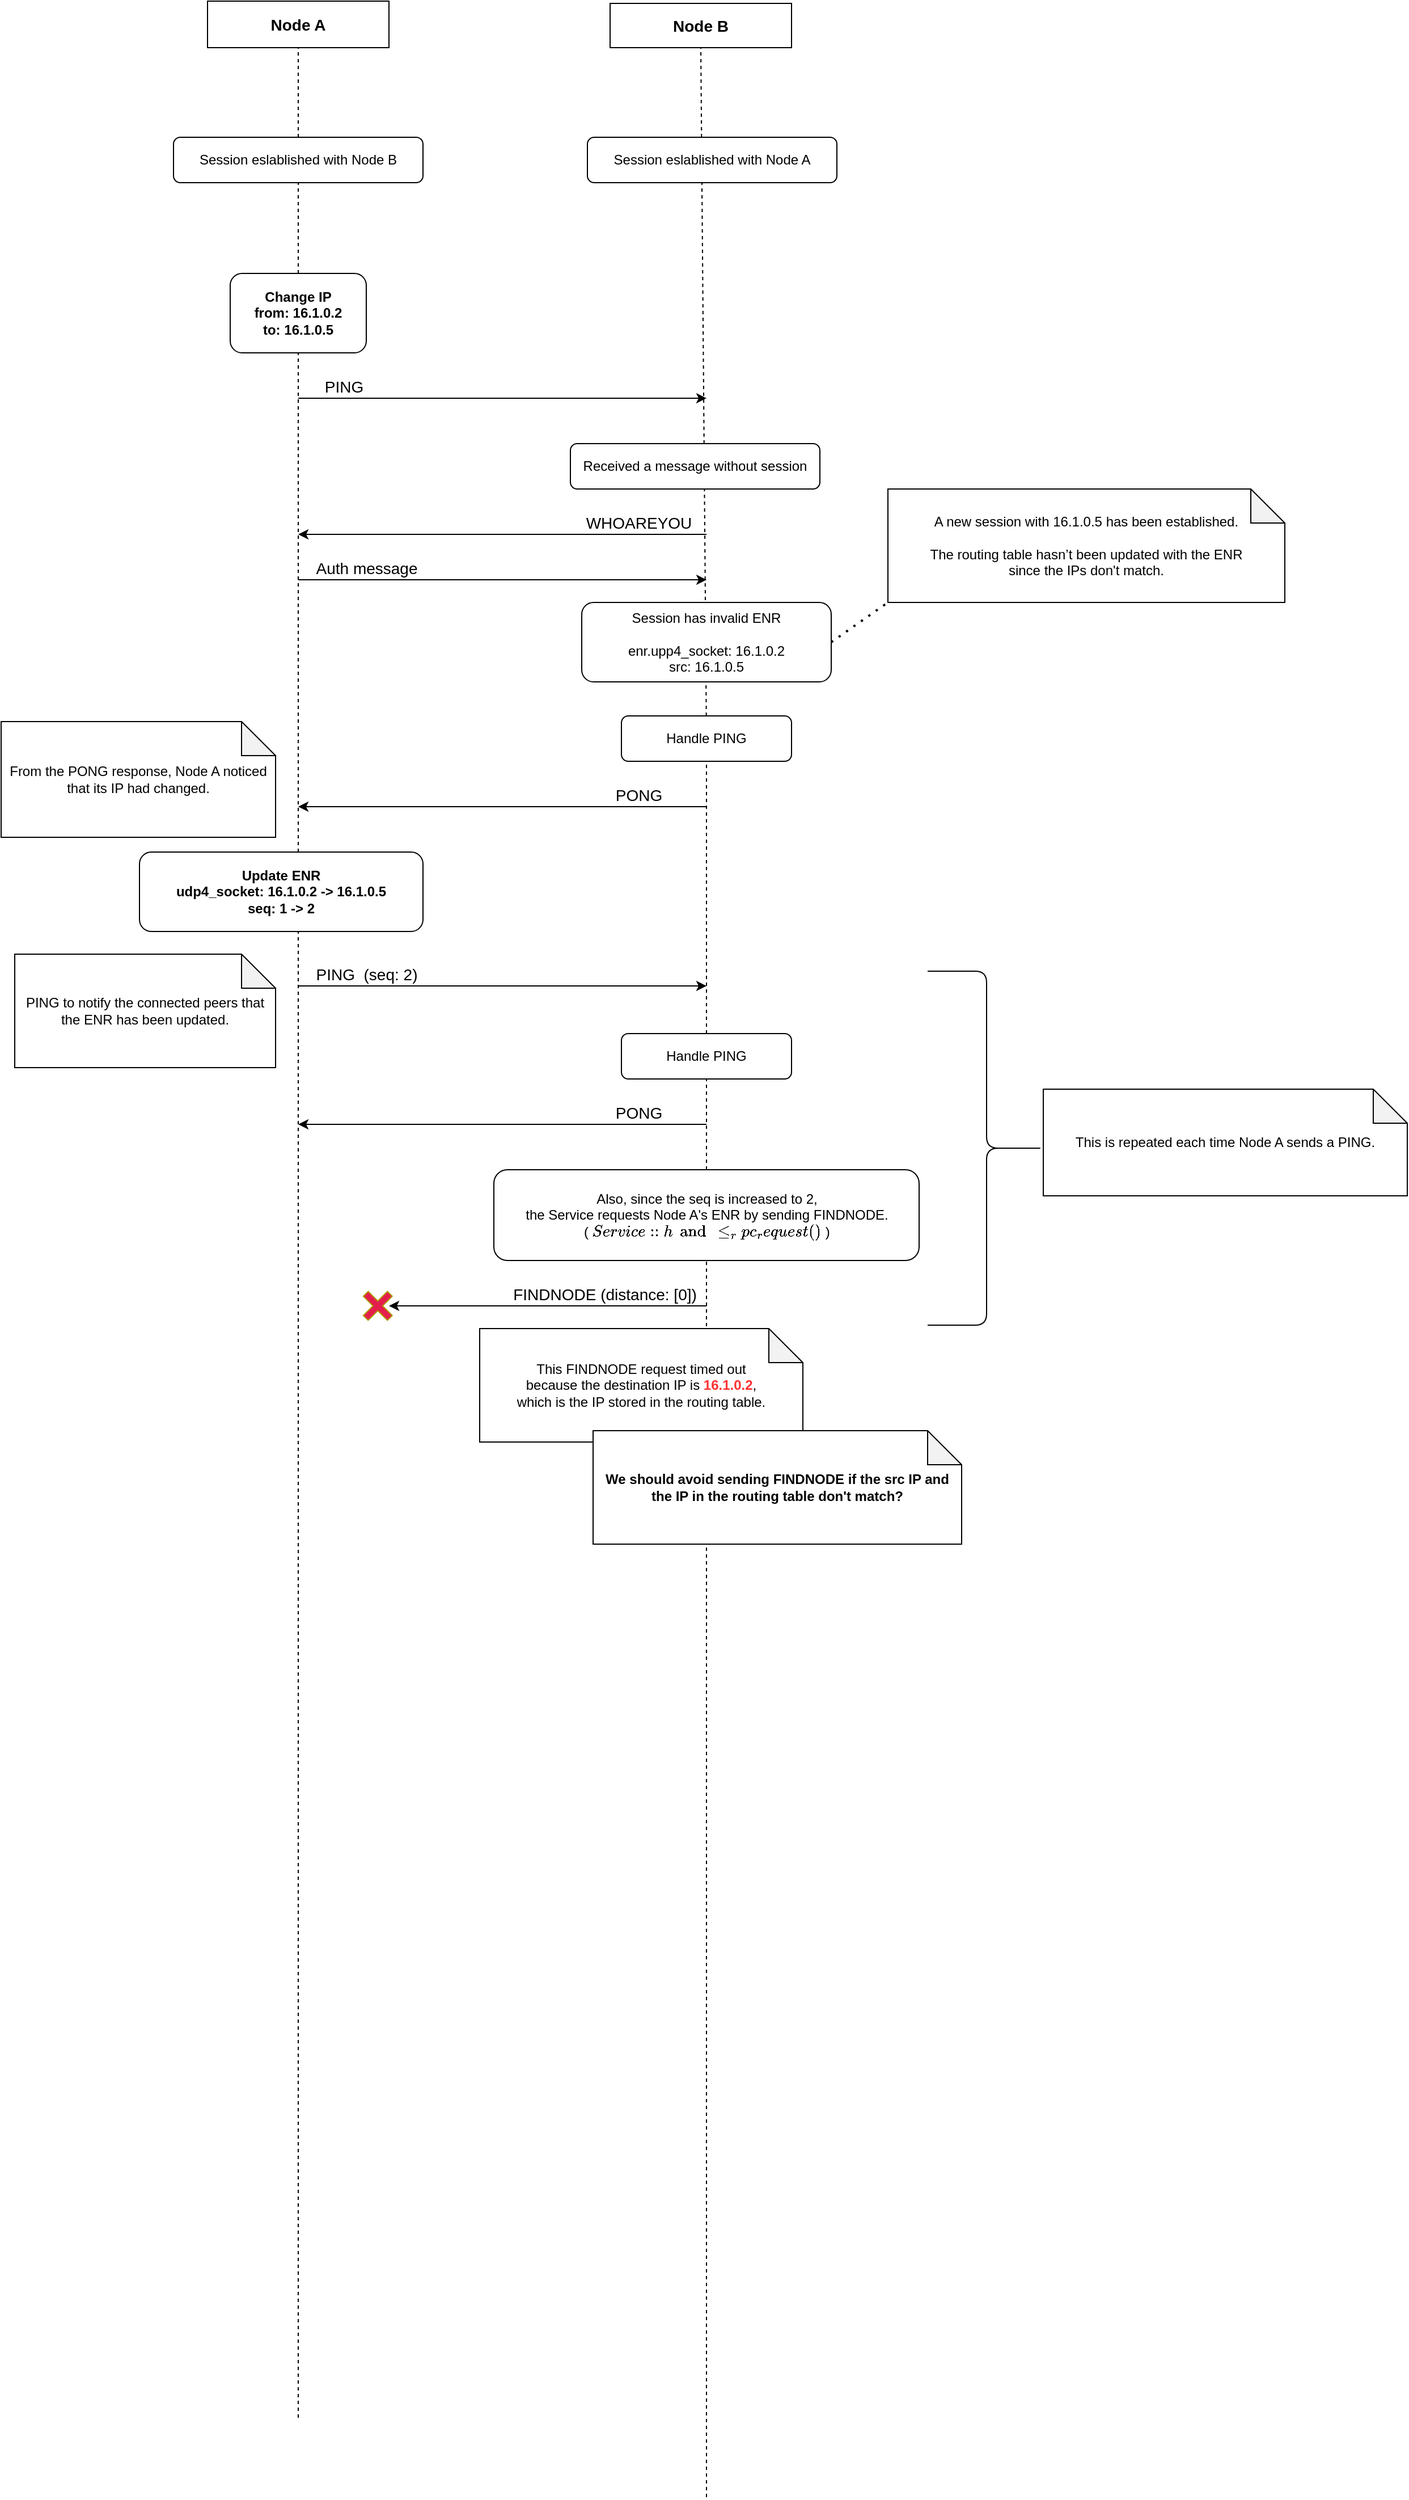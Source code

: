 <mxfile>
    <diagram id="ExdccTZqctQwAvQB16s_" name="Page-1">
        <mxGraphModel dx="3226" dy="2012" grid="0" gridSize="10" guides="1" tooltips="1" connect="1" arrows="1" fold="1" page="0" pageScale="1" pageWidth="827" pageHeight="1169" background="none" math="0" shadow="0">
            <root>
                <mxCell id="0"/>
                <mxCell id="1" parent="0"/>
                <mxCell id="103" value="Node A" style="rounded=0;whiteSpace=wrap;html=1;fontSize=14;fontStyle=1" vertex="1" parent="1">
                    <mxGeometry x="40" y="-280" width="160" height="41" as="geometry"/>
                </mxCell>
                <mxCell id="104" value="Node B" style="rounded=0;whiteSpace=wrap;html=1;fontSize=14;fontStyle=1" vertex="1" parent="1">
                    <mxGeometry x="395" y="-278" width="160" height="39" as="geometry"/>
                </mxCell>
                <mxCell id="106" value="" style="endArrow=none;dashed=1;html=1;fontSize=12;entryX=0.5;entryY=1;entryDx=0;entryDy=0;startArrow=none;" edge="1" parent="1" target="103" source="169">
                    <mxGeometry width="50" height="50" relative="1" as="geometry">
                        <mxPoint x="120" y="1850" as="sourcePoint"/>
                        <mxPoint x="570" y="240" as="targetPoint"/>
                    </mxGeometry>
                </mxCell>
                <mxCell id="107" value="" style="endArrow=none;dashed=1;html=1;fontSize=12;entryX=0.5;entryY=1;entryDx=0;entryDy=0;startArrow=none;" edge="1" parent="1" target="104" source="180">
                    <mxGeometry width="50" height="50" relative="1" as="geometry">
                        <mxPoint x="480" y="1920" as="sourcePoint"/>
                        <mxPoint x="560" y="181" as="targetPoint"/>
                    </mxGeometry>
                </mxCell>
                <mxCell id="147" value="" style="endArrow=none;dashed=1;html=1;dashPattern=1 3;strokeWidth=2;fontSize=14;fontColor=#F7FF19;exitX=1;exitY=0.5;exitDx=0;exitDy=0;entryX=0;entryY=1;entryDx=0;entryDy=0;entryPerimeter=0;" edge="1" parent="1" source="178" target="196">
                    <mxGeometry width="50" height="50" relative="1" as="geometry">
                        <mxPoint x="900" y="260" as="sourcePoint"/>
                        <mxPoint x="980" y="60" as="targetPoint"/>
                    </mxGeometry>
                </mxCell>
                <mxCell id="149" value="" style="shape=cross;whiteSpace=wrap;html=1;fontSize=12;rotation=45;fillColor=#E31E4C;fontColor=#000000;strokeColor=#B09500;" vertex="1" parent="1">
                    <mxGeometry x="175.14" y="855" width="30" height="30" as="geometry"/>
                </mxCell>
                <mxCell id="170" value="" style="endArrow=none;dashed=1;html=1;fontSize=12;entryX=0.5;entryY=1;entryDx=0;entryDy=0;" edge="1" parent="1" target="169">
                    <mxGeometry width="50" height="50" relative="1" as="geometry">
                        <mxPoint x="120" y="1850" as="sourcePoint"/>
                        <mxPoint x="120" y="41" as="targetPoint"/>
                    </mxGeometry>
                </mxCell>
                <mxCell id="169" value="&lt;b&gt;Change IP&lt;br&gt;from: 16.1.0.2&lt;br&gt;to: 16.1.0.5&lt;br&gt;&lt;/b&gt;" style="rounded=1;whiteSpace=wrap;html=1;" vertex="1" parent="1">
                    <mxGeometry x="60" y="-40" width="120" height="70" as="geometry"/>
                </mxCell>
                <mxCell id="171" value="" style="endArrow=classic;html=1;fontSize=18;" edge="1" parent="1">
                    <mxGeometry x="-160" y="-230" width="50" height="50" as="geometry">
                        <mxPoint x="120" y="70" as="sourcePoint"/>
                        <mxPoint x="480" y="70" as="targetPoint"/>
                    </mxGeometry>
                </mxCell>
                <mxCell id="172" value="PING" style="edgeLabel;html=1;align=center;verticalAlign=middle;resizable=0;points=[];fontSize=14;" vertex="1" connectable="0" parent="171">
                    <mxGeometry relative="1" as="geometry">
                        <mxPoint x="-140" y="-10" as="offset"/>
                    </mxGeometry>
                </mxCell>
                <mxCell id="173" value="" style="endArrow=classic;html=1;fontSize=18;" edge="1" parent="1">
                    <mxGeometry x="-150" y="-220" width="50" height="50" as="geometry">
                        <mxPoint x="480" y="190" as="sourcePoint"/>
                        <mxPoint x="120" y="190" as="targetPoint"/>
                    </mxGeometry>
                </mxCell>
                <mxCell id="174" value="WHOAREYOU" style="edgeLabel;html=1;align=center;verticalAlign=middle;resizable=0;points=[];fontSize=14;" vertex="1" connectable="0" parent="173">
                    <mxGeometry relative="1" as="geometry">
                        <mxPoint x="120" y="-10" as="offset"/>
                    </mxGeometry>
                </mxCell>
                <mxCell id="175" value="Received a message without session" style="rounded=1;whiteSpace=wrap;html=1;" vertex="1" parent="1">
                    <mxGeometry x="360" y="110" width="220" height="40" as="geometry"/>
                </mxCell>
                <mxCell id="176" value="" style="endArrow=classic;html=1;fontSize=18;" edge="1" parent="1">
                    <mxGeometry x="-160" y="-70" width="50" height="50" as="geometry">
                        <mxPoint x="120" y="230" as="sourcePoint"/>
                        <mxPoint x="480" y="230" as="targetPoint"/>
                    </mxGeometry>
                </mxCell>
                <mxCell id="177" value="Auth message" style="edgeLabel;html=1;align=center;verticalAlign=middle;resizable=0;points=[];fontSize=14;" vertex="1" connectable="0" parent="176">
                    <mxGeometry relative="1" as="geometry">
                        <mxPoint x="-120" y="-10" as="offset"/>
                    </mxGeometry>
                </mxCell>
                <mxCell id="178" value="Session has invalid ENR&lt;br&gt;&lt;br&gt;enr.upp4_socket: 16.1.0.2&lt;br&gt;src: 16.1.0.5" style="rounded=1;whiteSpace=wrap;html=1;" vertex="1" parent="1">
                    <mxGeometry x="370" y="250" width="220" height="70" as="geometry"/>
                </mxCell>
                <mxCell id="181" value="" style="endArrow=none;dashed=1;html=1;fontSize=12;entryX=0.5;entryY=1;entryDx=0;entryDy=0;" edge="1" parent="1" target="180">
                    <mxGeometry width="50" height="50" relative="1" as="geometry">
                        <mxPoint x="480" y="1920" as="sourcePoint"/>
                        <mxPoint x="480" y="41" as="targetPoint"/>
                    </mxGeometry>
                </mxCell>
                <mxCell id="180" value="Handle PING" style="rounded=1;whiteSpace=wrap;html=1;" vertex="1" parent="1">
                    <mxGeometry x="405" y="350" width="150" height="40" as="geometry"/>
                </mxCell>
                <mxCell id="182" value="" style="endArrow=classic;html=1;fontSize=18;" edge="1" parent="1">
                    <mxGeometry x="-150" y="20" width="50" height="50" as="geometry">
                        <mxPoint x="480" y="430" as="sourcePoint"/>
                        <mxPoint x="120" y="430" as="targetPoint"/>
                    </mxGeometry>
                </mxCell>
                <mxCell id="183" value="PONG" style="edgeLabel;html=1;align=center;verticalAlign=middle;resizable=0;points=[];fontSize=14;" vertex="1" connectable="0" parent="182">
                    <mxGeometry relative="1" as="geometry">
                        <mxPoint x="120" y="-10" as="offset"/>
                    </mxGeometry>
                </mxCell>
                <mxCell id="184" value="&lt;b&gt;Update ENR&lt;br&gt;udp4_socket: 16.1.0.2 -&amp;gt; 16.1.0.5&lt;br&gt;seq: 1 -&amp;gt; 2&lt;br&gt;&lt;/b&gt;" style="rounded=1;whiteSpace=wrap;html=1;" vertex="1" parent="1">
                    <mxGeometry x="-20" y="470" width="250" height="70" as="geometry"/>
                </mxCell>
                <mxCell id="185" value="" style="endArrow=classic;html=1;fontSize=18;" edge="1" parent="1">
                    <mxGeometry x="-160" y="288" width="50" height="50" as="geometry">
                        <mxPoint x="120" y="588" as="sourcePoint"/>
                        <mxPoint x="480" y="588" as="targetPoint"/>
                    </mxGeometry>
                </mxCell>
                <mxCell id="186" value="PING&amp;nbsp; (seq: 2)" style="edgeLabel;html=1;align=center;verticalAlign=middle;resizable=0;points=[];fontSize=14;" vertex="1" connectable="0" parent="185">
                    <mxGeometry relative="1" as="geometry">
                        <mxPoint x="-120" y="-10" as="offset"/>
                    </mxGeometry>
                </mxCell>
                <mxCell id="187" value="Handle PING" style="rounded=1;whiteSpace=wrap;html=1;" vertex="1" parent="1">
                    <mxGeometry x="405" y="630" width="150" height="40" as="geometry"/>
                </mxCell>
                <mxCell id="188" value="" style="endArrow=classic;html=1;fontSize=18;" edge="1" parent="1">
                    <mxGeometry x="-150" y="300" width="50" height="50" as="geometry">
                        <mxPoint x="480" y="710" as="sourcePoint"/>
                        <mxPoint x="120" y="710" as="targetPoint"/>
                    </mxGeometry>
                </mxCell>
                <mxCell id="189" value="PONG" style="edgeLabel;html=1;align=center;verticalAlign=middle;resizable=0;points=[];fontSize=14;" vertex="1" connectable="0" parent="188">
                    <mxGeometry relative="1" as="geometry">
                        <mxPoint x="120" y="-10" as="offset"/>
                    </mxGeometry>
                </mxCell>
                <mxCell id="190" value="Also, since the seq is increased to 2,&lt;br&gt;the Service requests Node A's ENR by sending FINDNODE.&lt;br&gt;( `Service::handle_rpc_request()` )" style="rounded=1;whiteSpace=wrap;html=1;" vertex="1" parent="1">
                    <mxGeometry x="292.5" y="750" width="375" height="80" as="geometry"/>
                </mxCell>
                <mxCell id="191" value="" style="endArrow=classic;html=1;fontSize=18;" edge="1" parent="1">
                    <mxGeometry x="-150" y="460" width="50" height="50" as="geometry">
                        <mxPoint x="480" y="870" as="sourcePoint"/>
                        <mxPoint x="200" y="870" as="targetPoint"/>
                    </mxGeometry>
                </mxCell>
                <mxCell id="192" value="FINDNODE (distance: [0])" style="edgeLabel;html=1;align=center;verticalAlign=middle;resizable=0;points=[];fontSize=14;" vertex="1" connectable="0" parent="191">
                    <mxGeometry relative="1" as="geometry">
                        <mxPoint x="50" y="-10" as="offset"/>
                    </mxGeometry>
                </mxCell>
                <mxCell id="193" value="This FINDNODE request timed out &lt;br&gt;because the destination IP is &lt;b&gt;&lt;font color=&quot;#ff3333&quot;&gt;16.1.0.2&lt;/font&gt;&lt;/b&gt;, &lt;br&gt;which is the IP stored in the routing table." style="shape=note;whiteSpace=wrap;html=1;backgroundOutline=1;darkOpacity=0.05;" vertex="1" parent="1">
                    <mxGeometry x="280" y="890" width="285" height="100" as="geometry"/>
                </mxCell>
                <mxCell id="194" value="Session eslablished with Node A" style="rounded=1;whiteSpace=wrap;html=1;" vertex="1" parent="1">
                    <mxGeometry x="375" y="-160" width="220" height="40" as="geometry"/>
                </mxCell>
                <mxCell id="195" value="Session eslablished with Node B" style="rounded=1;whiteSpace=wrap;html=1;" vertex="1" parent="1">
                    <mxGeometry x="10" y="-160" width="220" height="40" as="geometry"/>
                </mxCell>
                <mxCell id="196" value="A new session with 16.1.0.5 has been established.&lt;br&gt;&lt;br&gt;The routing table hasn’t been updated with the ENR&lt;br&gt;since the IPs don't match." style="shape=note;whiteSpace=wrap;html=1;backgroundOutline=1;darkOpacity=0.05;" vertex="1" parent="1">
                    <mxGeometry x="640" y="150" width="350" height="100" as="geometry"/>
                </mxCell>
                <mxCell id="198" value="We should avoid sending FINDNODE if the src IP and the IP in the routing table don't match?" style="shape=note;whiteSpace=wrap;html=1;backgroundOutline=1;darkOpacity=0.05;fontStyle=1" vertex="1" parent="1">
                    <mxGeometry x="380" y="980" width="325" height="100" as="geometry"/>
                </mxCell>
                <mxCell id="199" value="PING to notify the connected peers that the ENR has been updated." style="shape=note;whiteSpace=wrap;html=1;backgroundOutline=1;darkOpacity=0.05;" vertex="1" parent="1">
                    <mxGeometry x="-130" y="560" width="230" height="100" as="geometry"/>
                </mxCell>
                <mxCell id="200" value="" style="shape=curlyBracket;whiteSpace=wrap;html=1;rounded=1;flipH=1;labelPosition=right;verticalLabelPosition=middle;align=left;verticalAlign=middle;fontColor=#FF3333;" vertex="1" parent="1">
                    <mxGeometry x="675" y="575" width="104" height="312" as="geometry"/>
                </mxCell>
                <mxCell id="201" value="This is repeated each time Node A sends a PING." style="shape=note;whiteSpace=wrap;html=1;backgroundOutline=1;darkOpacity=0.05;" vertex="1" parent="1">
                    <mxGeometry x="777" y="679" width="321" height="94" as="geometry"/>
                </mxCell>
                <mxCell id="202" value="From the PONG response, Node A noticed that its IP had changed." style="shape=note;whiteSpace=wrap;html=1;backgroundOutline=1;darkOpacity=0.05;" vertex="1" parent="1">
                    <mxGeometry x="-142" y="355" width="242" height="102" as="geometry"/>
                </mxCell>
            </root>
        </mxGraphModel>
    </diagram>
</mxfile>